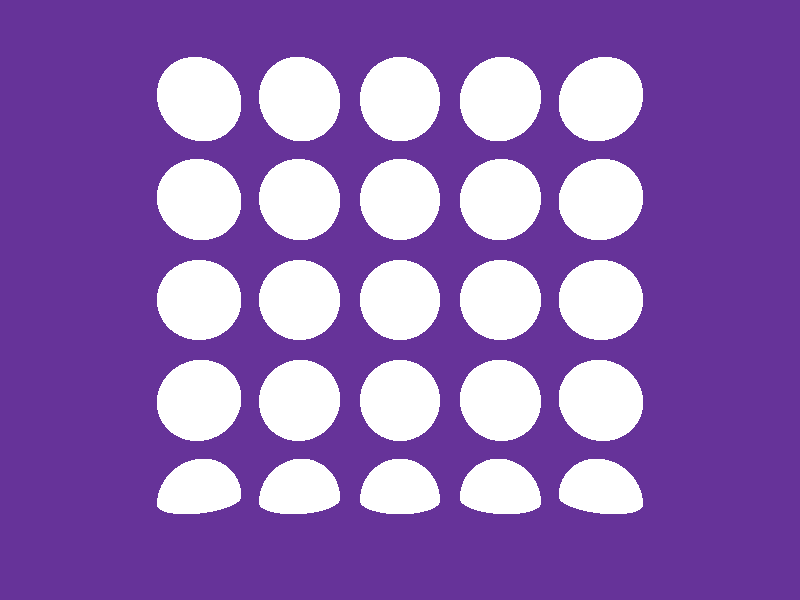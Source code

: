 // csc473, assignment 1 sample file (RIGHT HANDED)

camera {
  location  <0, 0, 12>
  up        <0,  1,  0>
  right     <1.33333, 0,  0>
  look_at   <0, 0, 0>
}

light_source {<-100, 100, 100> color rgb <0.75, 0.25, 0.25>}
light_source {<100, 100, 100> color rgb <0.0, 0.4, 0.75>}
light_source {<0, 20, 12> color rgb <1.0, 0.4, 1.2>}


// row 1

sphere { <-4, -4, 0>, 0.8
  pigment { color rgb <1.0, 1.0, 1.0>}
  finish {ambient 0.1 diffuse 0.9 specular 0.1 roughness 0.1 ior 1.6}
}

sphere { <-2, -4, 0>, 0.8
  pigment { color rgb <1.0, 1.0, 1.0>}
  finish {ambient 0.1 diffuse 0.9 specular 0.1 roughness 0.2 ior 1.6}
}

sphere { <0, -4, 0>, 0.8
  pigment { color rgb <1.0, 1.0, 1.0>}
  finish {ambient 0.1 diffuse 0.9 specular 0.1 roughness 0.3 ior 1.6}
}

sphere { <2, -4, 0>, 0.8
  pigment { color rgb <1.0, 1.0, 1.0>}
  finish {ambient 0.1 diffuse 0.9 specular 0.1 roughness 0.4 ior 1.6}
}

sphere { <4, -4, 0>, 0.8
  pigment { color rgb <1.0, 1.0, 1.0>}
  finish {ambient 0.1 diffuse 0.9 specular 0.1 roughness 0.5 ior 1.6}
}


// row 2

sphere { <-4, -2, 0>, 0.8
  pigment { color rgb <1.0, 1.0, 1.0>}
  finish {ambient 0.1 diffuse 0.7 specular 0.3 roughness 0.1 ior 1.6}
}

sphere { <-2, -2, 0>, 0.8
  pigment { color rgb <1.0, 1.0, 1.0>}
  finish {ambient 0.1 diffuse 0.7 specular 0.3 roughness 0.2 ior 1.6}
}

sphere { <0, -2, 0>, 0.8
  pigment { color rgb <1.0, 1.0, 1.0>}
  finish {ambient 0.1 diffuse 0.7 specular 0.3 roughness 0.3 ior 1.6}
}

sphere { <2, -2, 0>, 0.8
  pigment { color rgb <1.0, 1.0, 1.0>}
  finish {ambient 0.1 diffuse 0.7 specular 0.3 roughness 0.4 ior 1.6}
}

sphere { <4, -2, 0>, 0.8
  pigment { color rgb <1.0, 1.0, 1.0>}
  finish {ambient 0.1 diffuse 0.7 specular 0.3 roughness 0.5 ior 1.6}
}


// row 3

sphere { <-4, 0, 0>, 0.8
  pigment { color rgb <1.0, 1.0, 1.0>}
  finish {ambient 0.1 diffuse 0.5 specular 0.5 roughness 0.1 ior 1.6}
}

sphere { <-2, 0, 0>, 0.8
  pigment { color rgb <1.0, 1.0, 1.0>}
  finish {ambient 0.1 diffuse 0.5 specular 0.5 roughness 0.2 ior 1.6}
}

sphere { <0, 0, 0>, 0.8
  pigment { color rgb <1.0, 1.0, 1.0>}
  finish {ambient 0.1 diffuse 0.5 specular 0.5 roughness 0.3 ior 1.6}
}

sphere { <2, 0, 0>, 0.8
  pigment { color rgb <1.0, 1.0, 1.0>}
  finish {ambient 0.1 diffuse 0.5 specular 0.5 roughness 0.4 ior 1.6}
}

sphere { <4, 0, 0>, 0.8
  pigment { color rgb <1.0, 1.0, 1.0>}
  finish {ambient 0.1 diffuse 0.5 specular 0.5 roughness 0.5 ior 1.6}
}


// row 4

sphere { <-4, 2, 0>, 0.8
  pigment { color rgb <1.0, 1.0, 1.0>}
  finish {ambient 0.1 diffuse 0.3 specular 0.7 roughness 0.1 ior 1.6}
}

sphere { <-2, 2, 0>, 0.8
  pigment { color rgb <1.0, 1.0, 1.0>}
  finish {ambient 0.1 diffuse 0.3 specular 0.7 roughness 0.2 ior 1.6}
}

sphere { <0, 2, 0>, 0.8
  pigment { color rgb <1.0, 1.0, 1.0>}
  finish {ambient 0.1 diffuse 0.3 specular 0.7 roughness 0.3 ior 1.6}
}

sphere { <2, 2, 0>, 0.8
  pigment { color rgb <1.0, 1.0, 1.0>}
  finish {ambient 0.1 diffuse 0.3 specular 0.7 roughness 0.4 ior 1.6}
}

sphere { <4, 2, 0>, 0.8
  pigment { color rgb <1.0, 1.0, 1.0>}
  finish {ambient 0.1 diffuse 0.3 specular 0.7 roughness 0.5 ior 1.6}
}


// row 5

sphere { <-4, 4, 0>, 0.8
  pigment { color rgb <1.0, 1.0, 1.0>}
  finish {ambient 0.1 diffuse 0.1 specular 0.9 roughness 0.1 ior 1.6}
}

sphere { <-2, 4, 0>, 0.8
  pigment { color rgb <1.0, 1.0, 1.0>}
  finish {ambient 0.1 diffuse 0.1 specular 0.9 roughness 0.2 ior 1.6}
}

sphere { <0, 4, 0>, 0.8
  pigment { color rgb <1.0, 1.0, 1.0>}
  finish {ambient 0.1 diffuse 0.1 specular 0.9 roughness 0.3 ior 1.6}
}

sphere { <2, 4, 0>, 0.8
  pigment { color rgb <1.0, 1.0, 1.0>}
  finish {ambient 0.1 diffuse 0.1 specular 0.9 roughness 0.4 ior 1.6}
}

sphere { <4, 4, 0>, 0.8
  pigment { color rgb <1.0, 1.0, 1.0>}
  finish {ambient 0.1 diffuse 0.1 specular 0.9 roughness 0.5 ior 1.6}
}


// plane

plane {<0, 1, 0>, -4
  pigment {color rgb <0.4, 0.2, 0.6>}
  finish {ambient 0.4 diffuse 0.8 refraction 0.5 ior 0.6}
}

plane {<1, 0, 0>, 6
  pigment {color rgb <0.4, 0.2, 0.6>}
  finish {ambient 0.4 diffuse 0.8 refraction 0.5 ior 0.6}
}

plane {<-1, 0, 0>, 6
  pigment {color rgb <0.4, 0.2, 0.6>}
  finish {ambient 0.4 diffuse 0.8 refraction 0.5 ior 0.6}
}
